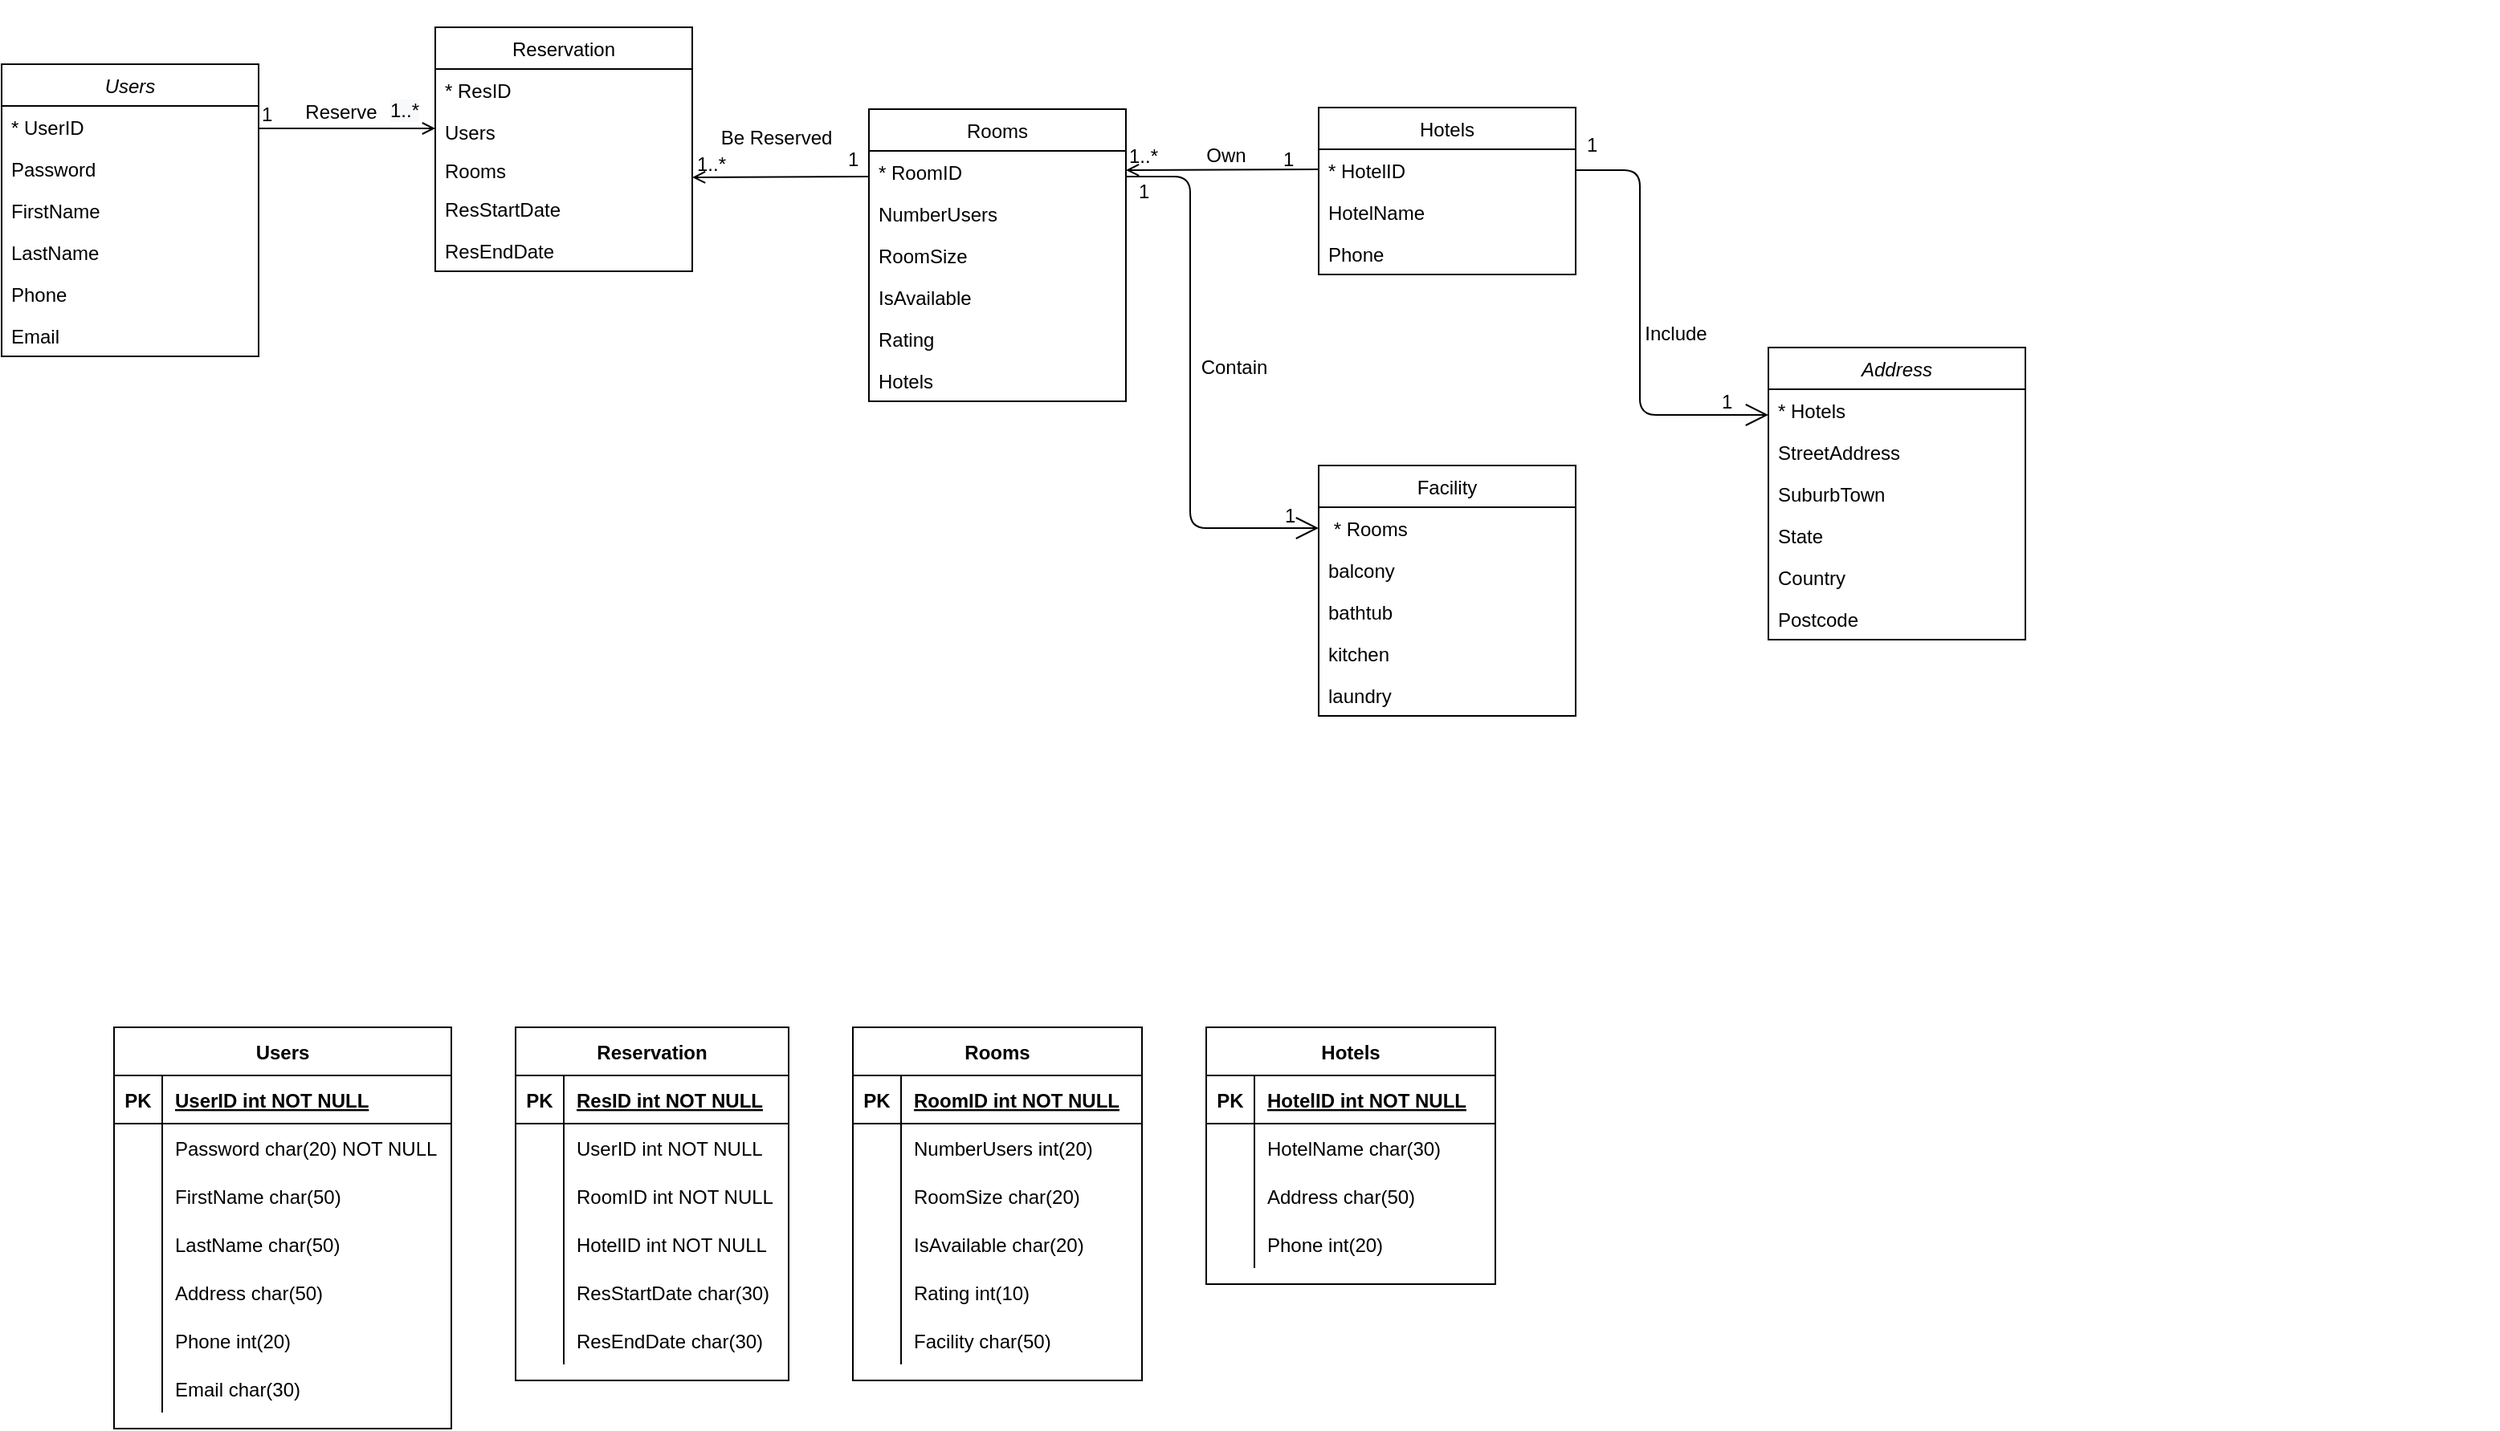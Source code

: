 <mxfile version="14.6.6" type="github"><diagram id="C5RBs43oDa-KdzZeNtuy" name="Page-1"><mxGraphModel dx="1242" dy="682" grid="1" gridSize="10" guides="1" tooltips="1" connect="1" arrows="1" fold="1" page="1" pageScale="1" pageWidth="827" pageHeight="1169" math="0" shadow="0"><root><mxCell id="WIyWlLk6GJQsqaUBKTNV-0"/><mxCell id="WIyWlLk6GJQsqaUBKTNV-1" parent="WIyWlLk6GJQsqaUBKTNV-0"/><mxCell id="zkfFHV4jXpPFQw0GAbJ--0" value="Users" style="swimlane;fontStyle=2;align=center;verticalAlign=top;childLayout=stackLayout;horizontal=1;startSize=26;horizontalStack=0;resizeParent=1;resizeLast=0;collapsible=1;marginBottom=0;rounded=0;shadow=0;strokeWidth=1;" parent="WIyWlLk6GJQsqaUBKTNV-1" vertex="1"><mxGeometry x="100" y="110" width="160" height="182" as="geometry"><mxRectangle x="230" y="140" width="160" height="26" as="alternateBounds"/></mxGeometry></mxCell><mxCell id="zkfFHV4jXpPFQw0GAbJ--1" value="* UserID" style="text;align=left;verticalAlign=top;spacingLeft=4;spacingRight=4;overflow=hidden;rotatable=0;points=[[0,0.5],[1,0.5]];portConstraint=eastwest;" parent="zkfFHV4jXpPFQw0GAbJ--0" vertex="1"><mxGeometry y="26" width="160" height="26" as="geometry"/></mxCell><mxCell id="JBIzJtHqkmHOPbMTB4zy-3" value="Password" style="text;align=left;verticalAlign=top;spacingLeft=4;spacingRight=4;overflow=hidden;rotatable=0;points=[[0,0.5],[1,0.5]];portConstraint=eastwest;rounded=0;shadow=0;html=0;" parent="zkfFHV4jXpPFQw0GAbJ--0" vertex="1"><mxGeometry y="52" width="160" height="26" as="geometry"/></mxCell><mxCell id="JBIzJtHqkmHOPbMTB4zy-0" value="FirstName" style="text;align=left;verticalAlign=top;spacingLeft=4;spacingRight=4;overflow=hidden;rotatable=0;points=[[0,0.5],[1,0.5]];portConstraint=eastwest;rounded=0;shadow=0;html=0;" parent="zkfFHV4jXpPFQw0GAbJ--0" vertex="1"><mxGeometry y="78" width="160" height="26" as="geometry"/></mxCell><mxCell id="JBIzJtHqkmHOPbMTB4zy-1" value="LastName" style="text;align=left;verticalAlign=top;spacingLeft=4;spacingRight=4;overflow=hidden;rotatable=0;points=[[0,0.5],[1,0.5]];portConstraint=eastwest;rounded=0;shadow=0;html=0;" parent="zkfFHV4jXpPFQw0GAbJ--0" vertex="1"><mxGeometry y="104" width="160" height="26" as="geometry"/></mxCell><mxCell id="7ll0qIc1e07MQMsC1kQw-104" value="" style="resizable=0;align=left;verticalAlign=bottom;labelBackgroundColor=none;fontSize=12;" parent="zkfFHV4jXpPFQw0GAbJ--0" connectable="0" vertex="1"><mxGeometry y="130" width="160" as="geometry"><mxPoint x="-557" y="-108" as="offset"/></mxGeometry></mxCell><mxCell id="zkfFHV4jXpPFQw0GAbJ--2" value="Phone" style="text;align=left;verticalAlign=top;spacingLeft=4;spacingRight=4;overflow=hidden;rotatable=0;points=[[0,0.5],[1,0.5]];portConstraint=eastwest;rounded=0;shadow=0;html=0;" parent="zkfFHV4jXpPFQw0GAbJ--0" vertex="1"><mxGeometry y="130" width="160" height="26" as="geometry"/></mxCell><mxCell id="zkfFHV4jXpPFQw0GAbJ--3" value="Email" style="text;align=left;verticalAlign=top;spacingLeft=4;spacingRight=4;overflow=hidden;rotatable=0;points=[[0,0.5],[1,0.5]];portConstraint=eastwest;rounded=0;shadow=0;html=0;" parent="zkfFHV4jXpPFQw0GAbJ--0" vertex="1"><mxGeometry y="156" width="160" height="26" as="geometry"/></mxCell><mxCell id="zkfFHV4jXpPFQw0GAbJ--17" value="Rooms" style="swimlane;fontStyle=0;align=center;verticalAlign=top;childLayout=stackLayout;horizontal=1;startSize=26;horizontalStack=0;resizeParent=1;resizeLast=0;collapsible=1;marginBottom=0;rounded=0;shadow=0;strokeWidth=1;" parent="WIyWlLk6GJQsqaUBKTNV-1" vertex="1"><mxGeometry x="640" y="138" width="160" height="182" as="geometry"><mxRectangle x="550" y="140" width="160" height="26" as="alternateBounds"/></mxGeometry></mxCell><mxCell id="zkfFHV4jXpPFQw0GAbJ--18" value="* RoomID" style="text;align=left;verticalAlign=top;spacingLeft=4;spacingRight=4;overflow=hidden;rotatable=0;points=[[0,0.5],[1,0.5]];portConstraint=eastwest;" parent="zkfFHV4jXpPFQw0GAbJ--17" vertex="1"><mxGeometry y="26" width="160" height="26" as="geometry"/></mxCell><mxCell id="zkfFHV4jXpPFQw0GAbJ--19" value="NumberUsers" style="text;align=left;verticalAlign=top;spacingLeft=4;spacingRight=4;overflow=hidden;rotatable=0;points=[[0,0.5],[1,0.5]];portConstraint=eastwest;rounded=0;shadow=0;html=0;" parent="zkfFHV4jXpPFQw0GAbJ--17" vertex="1"><mxGeometry y="52" width="160" height="26" as="geometry"/></mxCell><mxCell id="zkfFHV4jXpPFQw0GAbJ--20" value="RoomSize" style="text;align=left;verticalAlign=top;spacingLeft=4;spacingRight=4;overflow=hidden;rotatable=0;points=[[0,0.5],[1,0.5]];portConstraint=eastwest;rounded=0;shadow=0;html=0;" parent="zkfFHV4jXpPFQw0GAbJ--17" vertex="1"><mxGeometry y="78" width="160" height="26" as="geometry"/></mxCell><mxCell id="zkfFHV4jXpPFQw0GAbJ--22" value="IsAvailable" style="text;align=left;verticalAlign=top;spacingLeft=4;spacingRight=4;overflow=hidden;rotatable=0;points=[[0,0.5],[1,0.5]];portConstraint=eastwest;rounded=0;shadow=0;html=0;" parent="zkfFHV4jXpPFQw0GAbJ--17" vertex="1"><mxGeometry y="104" width="160" height="26" as="geometry"/></mxCell><mxCell id="JBIzJtHqkmHOPbMTB4zy-9" value="Rating" style="text;align=left;verticalAlign=top;spacingLeft=4;spacingRight=4;overflow=hidden;rotatable=0;points=[[0,0.5],[1,0.5]];portConstraint=eastwest;rounded=0;shadow=0;html=0;" parent="zkfFHV4jXpPFQw0GAbJ--17" vertex="1"><mxGeometry y="130" width="160" height="26" as="geometry"/></mxCell><mxCell id="7ll0qIc1e07MQMsC1kQw-136" value="Hotels" style="text;align=left;verticalAlign=top;spacingLeft=4;spacingRight=4;overflow=hidden;rotatable=0;points=[[0,0.5],[1,0.5]];portConstraint=eastwest;" parent="zkfFHV4jXpPFQw0GAbJ--17" vertex="1"><mxGeometry y="156" width="160" height="26" as="geometry"/></mxCell><mxCell id="JBIzJtHqkmHOPbMTB4zy-10" value="Hotels" style="swimlane;fontStyle=0;align=center;verticalAlign=top;childLayout=stackLayout;horizontal=1;startSize=26;horizontalStack=0;resizeParent=1;resizeLast=0;collapsible=1;marginBottom=0;rounded=0;shadow=0;strokeWidth=1;" parent="WIyWlLk6GJQsqaUBKTNV-1" vertex="1"><mxGeometry x="920" y="137" width="160" height="104" as="geometry"><mxRectangle x="550" y="140" width="160" height="26" as="alternateBounds"/></mxGeometry></mxCell><mxCell id="JBIzJtHqkmHOPbMTB4zy-11" value="* HotelID" style="text;align=left;verticalAlign=top;spacingLeft=4;spacingRight=4;overflow=hidden;rotatable=0;points=[[0,0.5],[1,0.5]];portConstraint=eastwest;" parent="JBIzJtHqkmHOPbMTB4zy-10" vertex="1"><mxGeometry y="26" width="160" height="26" as="geometry"/></mxCell><mxCell id="JBIzJtHqkmHOPbMTB4zy-12" value="HotelName" style="text;align=left;verticalAlign=top;spacingLeft=4;spacingRight=4;overflow=hidden;rotatable=0;points=[[0,0.5],[1,0.5]];portConstraint=eastwest;rounded=0;shadow=0;html=0;" parent="JBIzJtHqkmHOPbMTB4zy-10" vertex="1"><mxGeometry y="52" width="160" height="26" as="geometry"/></mxCell><mxCell id="JBIzJtHqkmHOPbMTB4zy-14" value="Phone" style="text;align=left;verticalAlign=top;spacingLeft=4;spacingRight=4;overflow=hidden;rotatable=0;points=[[0,0.5],[1,0.5]];portConstraint=eastwest;rounded=0;shadow=0;html=0;" parent="JBIzJtHqkmHOPbMTB4zy-10" vertex="1"><mxGeometry y="78" width="160" height="26" as="geometry"/></mxCell><mxCell id="JBIzJtHqkmHOPbMTB4zy-17" value="" style="endArrow=open;shadow=0;strokeWidth=1;rounded=0;endFill=1;edgeStyle=elbowEdgeStyle;elbow=vertical;" parent="WIyWlLk6GJQsqaUBKTNV-1" edge="1"><mxGeometry x="0.5" y="41" relative="1" as="geometry"><mxPoint x="920" y="175.5" as="sourcePoint"/><mxPoint x="800" y="176.5" as="targetPoint"/><mxPoint x="-40" y="32" as="offset"/></mxGeometry></mxCell><mxCell id="JBIzJtHqkmHOPbMTB4zy-20" value="1..*" style="resizable=0;align=left;verticalAlign=bottom;labelBackgroundColor=none;fontSize=12;" parent="WIyWlLk6GJQsqaUBKTNV-1" connectable="0" vertex="1"><mxGeometry x="800" y="176" as="geometry"/></mxCell><mxCell id="JBIzJtHqkmHOPbMTB4zy-21" value="1" style="resizable=0;align=left;verticalAlign=bottom;labelBackgroundColor=none;fontSize=12;" parent="WIyWlLk6GJQsqaUBKTNV-1" connectable="0" vertex="1"><mxGeometry x="900" y="200" as="geometry"><mxPoint x="-4" y="-22" as="offset"/></mxGeometry></mxCell><mxCell id="JBIzJtHqkmHOPbMTB4zy-22" value="Own" style="text;html=1;resizable=0;points=[];;align=center;verticalAlign=middle;labelBackgroundColor=none;rounded=0;shadow=0;strokeWidth=1;fontSize=12;" parent="WIyWlLk6GJQsqaUBKTNV-1" vertex="1" connectable="0"><mxGeometry x="850" y="170" as="geometry"><mxPoint x="12" y="-3" as="offset"/></mxGeometry></mxCell><mxCell id="JBIzJtHqkmHOPbMTB4zy-23" value="Reservation" style="swimlane;fontStyle=0;align=center;verticalAlign=top;childLayout=stackLayout;horizontal=1;startSize=26;horizontalStack=0;resizeParent=1;resizeLast=0;collapsible=1;marginBottom=0;rounded=0;shadow=0;strokeWidth=1;" parent="WIyWlLk6GJQsqaUBKTNV-1" vertex="1"><mxGeometry x="370" y="87" width="160" height="152" as="geometry"><mxRectangle x="550" y="140" width="160" height="26" as="alternateBounds"/></mxGeometry></mxCell><mxCell id="JBIzJtHqkmHOPbMTB4zy-24" value="* ResID" style="text;align=left;verticalAlign=top;spacingLeft=4;spacingRight=4;overflow=hidden;rotatable=0;points=[[0,0.5],[1,0.5]];portConstraint=eastwest;" parent="JBIzJtHqkmHOPbMTB4zy-23" vertex="1"><mxGeometry y="26" width="160" height="26" as="geometry"/></mxCell><mxCell id="JBIzJtHqkmHOPbMTB4zy-26" value="Users" style="text;align=left;verticalAlign=top;spacingLeft=4;spacingRight=4;overflow=hidden;rotatable=0;points=[[0,0.5],[1,0.5]];portConstraint=eastwest;rounded=0;shadow=0;html=0;" parent="JBIzJtHqkmHOPbMTB4zy-23" vertex="1"><mxGeometry y="52" width="160" height="24" as="geometry"/></mxCell><mxCell id="JBIzJtHqkmHOPbMTB4zy-38" value="Rooms" style="text;align=left;verticalAlign=top;spacingLeft=4;spacingRight=4;overflow=hidden;rotatable=0;points=[[0,0.5],[1,0.5]];portConstraint=eastwest;rounded=0;shadow=0;html=0;" parent="JBIzJtHqkmHOPbMTB4zy-23" vertex="1"><mxGeometry y="76" width="160" height="24" as="geometry"/></mxCell><mxCell id="JBIzJtHqkmHOPbMTB4zy-27" value="ResStartDate" style="text;align=left;verticalAlign=top;spacingLeft=4;spacingRight=4;overflow=hidden;rotatable=0;points=[[0,0.5],[1,0.5]];portConstraint=eastwest;rounded=0;shadow=0;html=0;" parent="JBIzJtHqkmHOPbMTB4zy-23" vertex="1"><mxGeometry y="100" width="160" height="26" as="geometry"/></mxCell><mxCell id="JBIzJtHqkmHOPbMTB4zy-28" value="ResEndDate" style="text;align=left;verticalAlign=top;spacingLeft=4;spacingRight=4;overflow=hidden;rotatable=0;points=[[0,0.5],[1,0.5]];portConstraint=eastwest;rounded=0;shadow=0;html=0;" parent="JBIzJtHqkmHOPbMTB4zy-23" vertex="1"><mxGeometry y="126" width="160" height="26" as="geometry"/></mxCell><mxCell id="JBIzJtHqkmHOPbMTB4zy-29" value="" style="endArrow=open;shadow=0;strokeWidth=1;rounded=0;endFill=1;edgeStyle=elbowEdgeStyle;elbow=vertical;exitX=1;exitY=0.5;exitDx=0;exitDy=0;" parent="WIyWlLk6GJQsqaUBKTNV-1" source="JBIzJtHqkmHOPbMTB4zy-1" edge="1"><mxGeometry x="0.5" y="41" relative="1" as="geometry"><mxPoint x="400" y="161.059" as="sourcePoint"/><mxPoint x="370" y="150" as="targetPoint"/><mxPoint x="-40" y="32" as="offset"/><Array as="points"><mxPoint x="320" y="150"/><mxPoint x="320" y="160"/><mxPoint x="280" y="200"/></Array></mxGeometry></mxCell><mxCell id="JBIzJtHqkmHOPbMTB4zy-30" value="1" style="resizable=0;align=left;verticalAlign=bottom;labelBackgroundColor=none;fontSize=12;" parent="JBIzJtHqkmHOPbMTB4zy-29" connectable="0" vertex="1"><mxGeometry x="-1" relative="1" as="geometry"><mxPoint y="-77" as="offset"/></mxGeometry></mxCell><mxCell id="JBIzJtHqkmHOPbMTB4zy-31" value="Reserve" style="text;html=1;resizable=0;points=[];;align=center;verticalAlign=middle;labelBackgroundColor=none;rounded=0;shadow=0;strokeWidth=1;fontSize=12;" parent="JBIzJtHqkmHOPbMTB4zy-29" vertex="1" connectable="0"><mxGeometry x="0.5" y="49" relative="1" as="geometry"><mxPoint x="-13" y="39" as="offset"/></mxGeometry></mxCell><mxCell id="JBIzJtHqkmHOPbMTB4zy-34" value="" style="endArrow=open;shadow=0;strokeWidth=1;rounded=0;endFill=1;edgeStyle=elbowEdgeStyle;elbow=vertical;" parent="WIyWlLk6GJQsqaUBKTNV-1" edge="1"><mxGeometry x="0.5" y="41" relative="1" as="geometry"><mxPoint x="640" y="180" as="sourcePoint"/><mxPoint x="530" y="181" as="targetPoint"/><mxPoint x="-40" y="32" as="offset"/></mxGeometry></mxCell><mxCell id="JBIzJtHqkmHOPbMTB4zy-35" value="1" style="resizable=0;align=left;verticalAlign=bottom;labelBackgroundColor=none;fontSize=12;" parent="WIyWlLk6GJQsqaUBKTNV-1" connectable="0" vertex="1"><mxGeometry x="279.999" y="230.001" as="geometry"><mxPoint x="345" y="-52" as="offset"/></mxGeometry></mxCell><mxCell id="JBIzJtHqkmHOPbMTB4zy-37" value="1..*" style="resizable=0;align=left;verticalAlign=bottom;labelBackgroundColor=none;fontSize=12;" parent="WIyWlLk6GJQsqaUBKTNV-1" connectable="0" vertex="1"><mxGeometry x="540" y="310" width="160" as="geometry"><mxPoint x="-9" y="-129" as="offset"/></mxGeometry></mxCell><mxCell id="chgeKdV6xjUnpp4yry-1-0" value="Be Reserved" style="text;html=1;resizable=0;points=[];;align=center;verticalAlign=middle;labelBackgroundColor=none;rounded=0;shadow=0;strokeWidth=1;fontSize=12;" parent="WIyWlLk6GJQsqaUBKTNV-1" vertex="1" connectable="0"><mxGeometry x="600" y="70" as="geometry"><mxPoint x="-18" y="86" as="offset"/></mxGeometry></mxCell><mxCell id="7ll0qIc1e07MQMsC1kQw-1" value="Users" style="shape=table;startSize=30;container=1;collapsible=1;childLayout=tableLayout;fixedRows=1;rowLines=0;fontStyle=1;align=center;resizeLast=1;" parent="WIyWlLk6GJQsqaUBKTNV-1" vertex="1"><mxGeometry x="170" y="710" width="210" height="250" as="geometry"/></mxCell><mxCell id="7ll0qIc1e07MQMsC1kQw-2" value="" style="shape=partialRectangle;collapsible=0;dropTarget=0;pointerEvents=0;fillColor=none;points=[[0,0.5],[1,0.5]];portConstraint=eastwest;top=0;left=0;right=0;bottom=1;" parent="7ll0qIc1e07MQMsC1kQw-1" vertex="1"><mxGeometry y="30" width="210" height="30" as="geometry"/></mxCell><mxCell id="7ll0qIc1e07MQMsC1kQw-3" value="PK" style="shape=partialRectangle;overflow=hidden;connectable=0;fillColor=none;top=0;left=0;bottom=0;right=0;fontStyle=1;" parent="7ll0qIc1e07MQMsC1kQw-2" vertex="1"><mxGeometry width="30" height="30" as="geometry"/></mxCell><mxCell id="7ll0qIc1e07MQMsC1kQw-4" value="UserID int NOT NULL " style="shape=partialRectangle;overflow=hidden;connectable=0;fillColor=none;top=0;left=0;bottom=0;right=0;align=left;spacingLeft=6;fontStyle=5;" parent="7ll0qIc1e07MQMsC1kQw-2" vertex="1"><mxGeometry x="30" width="180" height="30" as="geometry"/></mxCell><mxCell id="7ll0qIc1e07MQMsC1kQw-5" value="" style="shape=partialRectangle;collapsible=0;dropTarget=0;pointerEvents=0;fillColor=none;points=[[0,0.5],[1,0.5]];portConstraint=eastwest;top=0;left=0;right=0;bottom=0;" parent="7ll0qIc1e07MQMsC1kQw-1" vertex="1"><mxGeometry y="60" width="210" height="30" as="geometry"/></mxCell><mxCell id="7ll0qIc1e07MQMsC1kQw-6" value="" style="shape=partialRectangle;overflow=hidden;connectable=0;fillColor=none;top=0;left=0;bottom=0;right=0;" parent="7ll0qIc1e07MQMsC1kQw-5" vertex="1"><mxGeometry width="30" height="30" as="geometry"/></mxCell><mxCell id="7ll0qIc1e07MQMsC1kQw-7" value="Password char(20) NOT NULL" style="shape=partialRectangle;overflow=hidden;connectable=0;fillColor=none;top=0;left=0;bottom=0;right=0;align=left;spacingLeft=6;" parent="7ll0qIc1e07MQMsC1kQw-5" vertex="1"><mxGeometry x="30" width="180" height="30" as="geometry"/></mxCell><mxCell id="7ll0qIc1e07MQMsC1kQw-8" value="" style="shape=partialRectangle;collapsible=0;dropTarget=0;pointerEvents=0;fillColor=none;points=[[0,0.5],[1,0.5]];portConstraint=eastwest;top=0;left=0;right=0;bottom=0;" parent="7ll0qIc1e07MQMsC1kQw-1" vertex="1"><mxGeometry y="90" width="210" height="30" as="geometry"/></mxCell><mxCell id="7ll0qIc1e07MQMsC1kQw-9" value="" style="shape=partialRectangle;overflow=hidden;connectable=0;fillColor=none;top=0;left=0;bottom=0;right=0;" parent="7ll0qIc1e07MQMsC1kQw-8" vertex="1"><mxGeometry width="30" height="30" as="geometry"/></mxCell><mxCell id="7ll0qIc1e07MQMsC1kQw-10" value="FirstName char(50)" style="shape=partialRectangle;overflow=hidden;connectable=0;fillColor=none;top=0;left=0;bottom=0;right=0;align=left;spacingLeft=6;" parent="7ll0qIc1e07MQMsC1kQw-8" vertex="1"><mxGeometry x="30" width="180" height="30" as="geometry"/></mxCell><mxCell id="7ll0qIc1e07MQMsC1kQw-11" value="" style="shape=partialRectangle;collapsible=0;dropTarget=0;pointerEvents=0;fillColor=none;points=[[0,0.5],[1,0.5]];portConstraint=eastwest;top=0;left=0;right=0;bottom=0;" parent="7ll0qIc1e07MQMsC1kQw-1" vertex="1"><mxGeometry y="120" width="210" height="30" as="geometry"/></mxCell><mxCell id="7ll0qIc1e07MQMsC1kQw-12" value="" style="shape=partialRectangle;overflow=hidden;connectable=0;fillColor=none;top=0;left=0;bottom=0;right=0;" parent="7ll0qIc1e07MQMsC1kQw-11" vertex="1"><mxGeometry width="30" height="30" as="geometry"/></mxCell><mxCell id="7ll0qIc1e07MQMsC1kQw-13" value="LastName char(50)" style="shape=partialRectangle;overflow=hidden;connectable=0;fillColor=none;top=0;left=0;bottom=0;right=0;align=left;spacingLeft=6;" parent="7ll0qIc1e07MQMsC1kQw-11" vertex="1"><mxGeometry x="30" width="180" height="30" as="geometry"/></mxCell><mxCell id="7ll0qIc1e07MQMsC1kQw-14" value="" style="shape=partialRectangle;collapsible=0;dropTarget=0;pointerEvents=0;fillColor=none;points=[[0,0.5],[1,0.5]];portConstraint=eastwest;top=0;left=0;right=0;bottom=0;" parent="7ll0qIc1e07MQMsC1kQw-1" vertex="1"><mxGeometry y="150" width="210" height="30" as="geometry"/></mxCell><mxCell id="7ll0qIc1e07MQMsC1kQw-15" value="" style="shape=partialRectangle;overflow=hidden;connectable=0;fillColor=none;top=0;left=0;bottom=0;right=0;" parent="7ll0qIc1e07MQMsC1kQw-14" vertex="1"><mxGeometry width="30" height="30" as="geometry"/></mxCell><mxCell id="7ll0qIc1e07MQMsC1kQw-16" value="Address char(50)" style="shape=partialRectangle;overflow=hidden;connectable=0;fillColor=none;top=0;left=0;bottom=0;right=0;align=left;spacingLeft=6;" parent="7ll0qIc1e07MQMsC1kQw-14" vertex="1"><mxGeometry x="30" width="180" height="30" as="geometry"/></mxCell><mxCell id="7ll0qIc1e07MQMsC1kQw-17" value="" style="shape=partialRectangle;collapsible=0;dropTarget=0;pointerEvents=0;fillColor=none;points=[[0,0.5],[1,0.5]];portConstraint=eastwest;top=0;left=0;right=0;bottom=0;" parent="7ll0qIc1e07MQMsC1kQw-1" vertex="1"><mxGeometry y="180" width="210" height="30" as="geometry"/></mxCell><mxCell id="7ll0qIc1e07MQMsC1kQw-18" value="" style="shape=partialRectangle;overflow=hidden;connectable=0;fillColor=none;top=0;left=0;bottom=0;right=0;" parent="7ll0qIc1e07MQMsC1kQw-17" vertex="1"><mxGeometry width="30" height="30" as="geometry"/></mxCell><mxCell id="7ll0qIc1e07MQMsC1kQw-19" value="Phone int(20)" style="shape=partialRectangle;overflow=hidden;connectable=0;fillColor=none;top=0;left=0;bottom=0;right=0;align=left;spacingLeft=6;" parent="7ll0qIc1e07MQMsC1kQw-17" vertex="1"><mxGeometry x="30" width="180" height="30" as="geometry"/></mxCell><mxCell id="7ll0qIc1e07MQMsC1kQw-20" value="" style="shape=partialRectangle;collapsible=0;dropTarget=0;pointerEvents=0;fillColor=none;points=[[0,0.5],[1,0.5]];portConstraint=eastwest;top=0;left=0;right=0;bottom=0;" parent="7ll0qIc1e07MQMsC1kQw-1" vertex="1"><mxGeometry y="210" width="210" height="30" as="geometry"/></mxCell><mxCell id="7ll0qIc1e07MQMsC1kQw-21" value="" style="shape=partialRectangle;overflow=hidden;connectable=0;fillColor=none;top=0;left=0;bottom=0;right=0;" parent="7ll0qIc1e07MQMsC1kQw-20" vertex="1"><mxGeometry width="30" height="30" as="geometry"/></mxCell><mxCell id="7ll0qIc1e07MQMsC1kQw-22" value="Email char(30)" style="shape=partialRectangle;overflow=hidden;connectable=0;fillColor=none;top=0;left=0;bottom=0;right=0;align=left;spacingLeft=6;" parent="7ll0qIc1e07MQMsC1kQw-20" vertex="1"><mxGeometry x="30" width="180" height="30" as="geometry"/></mxCell><mxCell id="7ll0qIc1e07MQMsC1kQw-23" value="Reservation" style="shape=table;startSize=30;container=1;collapsible=1;childLayout=tableLayout;fixedRows=1;rowLines=0;fontStyle=1;align=center;resizeLast=1;" parent="WIyWlLk6GJQsqaUBKTNV-1" vertex="1"><mxGeometry x="420" y="710" width="170" height="220" as="geometry"/></mxCell><mxCell id="7ll0qIc1e07MQMsC1kQw-24" value="" style="shape=partialRectangle;collapsible=0;dropTarget=0;pointerEvents=0;fillColor=none;points=[[0,0.5],[1,0.5]];portConstraint=eastwest;top=0;left=0;right=0;bottom=1;" parent="7ll0qIc1e07MQMsC1kQw-23" vertex="1"><mxGeometry y="30" width="170" height="30" as="geometry"/></mxCell><mxCell id="7ll0qIc1e07MQMsC1kQw-25" value="PK" style="shape=partialRectangle;overflow=hidden;connectable=0;fillColor=none;top=0;left=0;bottom=0;right=0;fontStyle=1;" parent="7ll0qIc1e07MQMsC1kQw-24" vertex="1"><mxGeometry width="30" height="30" as="geometry"/></mxCell><mxCell id="7ll0qIc1e07MQMsC1kQw-26" value="ResID int NOT NULL " style="shape=partialRectangle;overflow=hidden;connectable=0;fillColor=none;top=0;left=0;bottom=0;right=0;align=left;spacingLeft=6;fontStyle=5;" parent="7ll0qIc1e07MQMsC1kQw-24" vertex="1"><mxGeometry x="30" width="140" height="30" as="geometry"/></mxCell><mxCell id="7ll0qIc1e07MQMsC1kQw-27" value="" style="shape=partialRectangle;collapsible=0;dropTarget=0;pointerEvents=0;fillColor=none;points=[[0,0.5],[1,0.5]];portConstraint=eastwest;top=0;left=0;right=0;bottom=0;" parent="7ll0qIc1e07MQMsC1kQw-23" vertex="1"><mxGeometry y="60" width="170" height="30" as="geometry"/></mxCell><mxCell id="7ll0qIc1e07MQMsC1kQw-28" value="" style="shape=partialRectangle;overflow=hidden;connectable=0;fillColor=none;top=0;left=0;bottom=0;right=0;" parent="7ll0qIc1e07MQMsC1kQw-27" vertex="1"><mxGeometry width="30" height="30" as="geometry"/></mxCell><mxCell id="7ll0qIc1e07MQMsC1kQw-29" value="UserID int NOT NULL" style="shape=partialRectangle;overflow=hidden;connectable=0;fillColor=none;top=0;left=0;bottom=0;right=0;align=left;spacingLeft=6;" parent="7ll0qIc1e07MQMsC1kQw-27" vertex="1"><mxGeometry x="30" width="140" height="30" as="geometry"/></mxCell><mxCell id="7ll0qIc1e07MQMsC1kQw-30" value="" style="shape=partialRectangle;collapsible=0;dropTarget=0;pointerEvents=0;fillColor=none;points=[[0,0.5],[1,0.5]];portConstraint=eastwest;top=0;left=0;right=0;bottom=0;" parent="7ll0qIc1e07MQMsC1kQw-23" vertex="1"><mxGeometry y="90" width="170" height="30" as="geometry"/></mxCell><mxCell id="7ll0qIc1e07MQMsC1kQw-31" value="" style="shape=partialRectangle;overflow=hidden;connectable=0;fillColor=none;top=0;left=0;bottom=0;right=0;" parent="7ll0qIc1e07MQMsC1kQw-30" vertex="1"><mxGeometry width="30" height="30" as="geometry"/></mxCell><mxCell id="7ll0qIc1e07MQMsC1kQw-32" value="RoomID int NOT NULL" style="shape=partialRectangle;overflow=hidden;connectable=0;fillColor=none;top=0;left=0;bottom=0;right=0;align=left;spacingLeft=6;" parent="7ll0qIc1e07MQMsC1kQw-30" vertex="1"><mxGeometry x="30" width="140" height="30" as="geometry"/></mxCell><mxCell id="7ll0qIc1e07MQMsC1kQw-33" value="" style="shape=partialRectangle;collapsible=0;dropTarget=0;pointerEvents=0;fillColor=none;points=[[0,0.5],[1,0.5]];portConstraint=eastwest;top=0;left=0;right=0;bottom=0;" parent="7ll0qIc1e07MQMsC1kQw-23" vertex="1"><mxGeometry y="120" width="170" height="30" as="geometry"/></mxCell><mxCell id="7ll0qIc1e07MQMsC1kQw-34" value="" style="shape=partialRectangle;overflow=hidden;connectable=0;fillColor=none;top=0;left=0;bottom=0;right=0;" parent="7ll0qIc1e07MQMsC1kQw-33" vertex="1"><mxGeometry width="30" height="30" as="geometry"/></mxCell><mxCell id="7ll0qIc1e07MQMsC1kQw-35" value="HotelID int NOT NULL" style="shape=partialRectangle;overflow=hidden;connectable=0;fillColor=none;top=0;left=0;bottom=0;right=0;align=left;spacingLeft=6;" parent="7ll0qIc1e07MQMsC1kQw-33" vertex="1"><mxGeometry x="30" width="140" height="30" as="geometry"/></mxCell><mxCell id="7ll0qIc1e07MQMsC1kQw-36" value="" style="shape=partialRectangle;collapsible=0;dropTarget=0;pointerEvents=0;fillColor=none;points=[[0,0.5],[1,0.5]];portConstraint=eastwest;top=0;left=0;right=0;bottom=0;" parent="7ll0qIc1e07MQMsC1kQw-23" vertex="1"><mxGeometry y="150" width="170" height="30" as="geometry"/></mxCell><mxCell id="7ll0qIc1e07MQMsC1kQw-37" value="" style="shape=partialRectangle;overflow=hidden;connectable=0;fillColor=none;top=0;left=0;bottom=0;right=0;" parent="7ll0qIc1e07MQMsC1kQw-36" vertex="1"><mxGeometry width="30" height="30" as="geometry"/></mxCell><mxCell id="7ll0qIc1e07MQMsC1kQw-38" value="ResStartDate char(30)" style="shape=partialRectangle;overflow=hidden;connectable=0;fillColor=none;top=0;left=0;bottom=0;right=0;align=left;spacingLeft=6;" parent="7ll0qIc1e07MQMsC1kQw-36" vertex="1"><mxGeometry x="30" width="140" height="30" as="geometry"/></mxCell><mxCell id="7ll0qIc1e07MQMsC1kQw-39" value="" style="shape=partialRectangle;collapsible=0;dropTarget=0;pointerEvents=0;fillColor=none;points=[[0,0.5],[1,0.5]];portConstraint=eastwest;top=0;left=0;right=0;bottom=0;" parent="7ll0qIc1e07MQMsC1kQw-23" vertex="1"><mxGeometry y="180" width="170" height="30" as="geometry"/></mxCell><mxCell id="7ll0qIc1e07MQMsC1kQw-40" value="" style="shape=partialRectangle;overflow=hidden;connectable=0;fillColor=none;top=0;left=0;bottom=0;right=0;" parent="7ll0qIc1e07MQMsC1kQw-39" vertex="1"><mxGeometry width="30" height="30" as="geometry"/></mxCell><mxCell id="7ll0qIc1e07MQMsC1kQw-41" value="ResEndDate char(30)" style="shape=partialRectangle;overflow=hidden;connectable=0;fillColor=none;top=0;left=0;bottom=0;right=0;align=left;spacingLeft=6;" parent="7ll0qIc1e07MQMsC1kQw-39" vertex="1"><mxGeometry x="30" width="140" height="30" as="geometry"/></mxCell><mxCell id="7ll0qIc1e07MQMsC1kQw-42" value="Rooms" style="shape=table;startSize=30;container=1;collapsible=1;childLayout=tableLayout;fixedRows=1;rowLines=0;fontStyle=1;align=center;resizeLast=1;" parent="WIyWlLk6GJQsqaUBKTNV-1" vertex="1"><mxGeometry x="630" y="710" width="180" height="220" as="geometry"/></mxCell><mxCell id="7ll0qIc1e07MQMsC1kQw-43" value="" style="shape=partialRectangle;collapsible=0;dropTarget=0;pointerEvents=0;fillColor=none;points=[[0,0.5],[1,0.5]];portConstraint=eastwest;top=0;left=0;right=0;bottom=1;" parent="7ll0qIc1e07MQMsC1kQw-42" vertex="1"><mxGeometry y="30" width="180" height="30" as="geometry"/></mxCell><mxCell id="7ll0qIc1e07MQMsC1kQw-44" value="PK" style="shape=partialRectangle;overflow=hidden;connectable=0;fillColor=none;top=0;left=0;bottom=0;right=0;fontStyle=1;" parent="7ll0qIc1e07MQMsC1kQw-43" vertex="1"><mxGeometry width="30" height="30" as="geometry"/></mxCell><mxCell id="7ll0qIc1e07MQMsC1kQw-45" value="RoomID int NOT NULL " style="shape=partialRectangle;overflow=hidden;connectable=0;fillColor=none;top=0;left=0;bottom=0;right=0;align=left;spacingLeft=6;fontStyle=5;" parent="7ll0qIc1e07MQMsC1kQw-43" vertex="1"><mxGeometry x="30" width="150" height="30" as="geometry"/></mxCell><mxCell id="7ll0qIc1e07MQMsC1kQw-46" value="" style="shape=partialRectangle;collapsible=0;dropTarget=0;pointerEvents=0;fillColor=none;points=[[0,0.5],[1,0.5]];portConstraint=eastwest;top=0;left=0;right=0;bottom=0;" parent="7ll0qIc1e07MQMsC1kQw-42" vertex="1"><mxGeometry y="60" width="180" height="30" as="geometry"/></mxCell><mxCell id="7ll0qIc1e07MQMsC1kQw-47" value="" style="shape=partialRectangle;overflow=hidden;connectable=0;fillColor=none;top=0;left=0;bottom=0;right=0;" parent="7ll0qIc1e07MQMsC1kQw-46" vertex="1"><mxGeometry width="30" height="30" as="geometry"/></mxCell><mxCell id="7ll0qIc1e07MQMsC1kQw-48" value="NumberUsers int(20)" style="shape=partialRectangle;overflow=hidden;connectable=0;fillColor=none;top=0;left=0;bottom=0;right=0;align=left;spacingLeft=6;" parent="7ll0qIc1e07MQMsC1kQw-46" vertex="1"><mxGeometry x="30" width="150" height="30" as="geometry"/></mxCell><mxCell id="7ll0qIc1e07MQMsC1kQw-49" value="" style="shape=partialRectangle;collapsible=0;dropTarget=0;pointerEvents=0;fillColor=none;points=[[0,0.5],[1,0.5]];portConstraint=eastwest;top=0;left=0;right=0;bottom=0;" parent="7ll0qIc1e07MQMsC1kQw-42" vertex="1"><mxGeometry y="90" width="180" height="30" as="geometry"/></mxCell><mxCell id="7ll0qIc1e07MQMsC1kQw-50" value="" style="shape=partialRectangle;overflow=hidden;connectable=0;fillColor=none;top=0;left=0;bottom=0;right=0;" parent="7ll0qIc1e07MQMsC1kQw-49" vertex="1"><mxGeometry width="30" height="30" as="geometry"/></mxCell><mxCell id="7ll0qIc1e07MQMsC1kQw-51" value="RoomSize char(20)" style="shape=partialRectangle;overflow=hidden;connectable=0;fillColor=none;top=0;left=0;bottom=0;right=0;align=left;spacingLeft=6;" parent="7ll0qIc1e07MQMsC1kQw-49" vertex="1"><mxGeometry x="30" width="150" height="30" as="geometry"/></mxCell><mxCell id="7ll0qIc1e07MQMsC1kQw-52" value="" style="shape=partialRectangle;collapsible=0;dropTarget=0;pointerEvents=0;fillColor=none;points=[[0,0.5],[1,0.5]];portConstraint=eastwest;top=0;left=0;right=0;bottom=0;" parent="7ll0qIc1e07MQMsC1kQw-42" vertex="1"><mxGeometry y="120" width="180" height="30" as="geometry"/></mxCell><mxCell id="7ll0qIc1e07MQMsC1kQw-53" value="" style="shape=partialRectangle;overflow=hidden;connectable=0;fillColor=none;top=0;left=0;bottom=0;right=0;" parent="7ll0qIc1e07MQMsC1kQw-52" vertex="1"><mxGeometry width="30" height="30" as="geometry"/></mxCell><mxCell id="7ll0qIc1e07MQMsC1kQw-54" value="IsAvailable char(20)" style="shape=partialRectangle;overflow=hidden;connectable=0;fillColor=none;top=0;left=0;bottom=0;right=0;align=left;spacingLeft=6;" parent="7ll0qIc1e07MQMsC1kQw-52" vertex="1"><mxGeometry x="30" width="150" height="30" as="geometry"/></mxCell><mxCell id="7ll0qIc1e07MQMsC1kQw-55" value="" style="shape=partialRectangle;collapsible=0;dropTarget=0;pointerEvents=0;fillColor=none;points=[[0,0.5],[1,0.5]];portConstraint=eastwest;top=0;left=0;right=0;bottom=0;" parent="7ll0qIc1e07MQMsC1kQw-42" vertex="1"><mxGeometry y="150" width="180" height="30" as="geometry"/></mxCell><mxCell id="7ll0qIc1e07MQMsC1kQw-56" value="" style="shape=partialRectangle;overflow=hidden;connectable=0;fillColor=none;top=0;left=0;bottom=0;right=0;" parent="7ll0qIc1e07MQMsC1kQw-55" vertex="1"><mxGeometry width="30" height="30" as="geometry"/></mxCell><mxCell id="7ll0qIc1e07MQMsC1kQw-57" value="Rating int(10)" style="shape=partialRectangle;overflow=hidden;connectable=0;fillColor=none;top=0;left=0;bottom=0;right=0;align=left;spacingLeft=6;" parent="7ll0qIc1e07MQMsC1kQw-55" vertex="1"><mxGeometry x="30" width="150" height="30" as="geometry"/></mxCell><mxCell id="7ll0qIc1e07MQMsC1kQw-58" value="" style="shape=partialRectangle;collapsible=0;dropTarget=0;pointerEvents=0;fillColor=none;points=[[0,0.5],[1,0.5]];portConstraint=eastwest;top=0;left=0;right=0;bottom=0;" parent="7ll0qIc1e07MQMsC1kQw-42" vertex="1"><mxGeometry y="180" width="180" height="30" as="geometry"/></mxCell><mxCell id="7ll0qIc1e07MQMsC1kQw-59" value="" style="shape=partialRectangle;overflow=hidden;connectable=0;fillColor=none;top=0;left=0;bottom=0;right=0;" parent="7ll0qIc1e07MQMsC1kQw-58" vertex="1"><mxGeometry width="30" height="30" as="geometry"/></mxCell><mxCell id="7ll0qIc1e07MQMsC1kQw-60" value="Facility char(50)" style="shape=partialRectangle;overflow=hidden;connectable=0;fillColor=none;top=0;left=0;bottom=0;right=0;align=left;spacingLeft=6;" parent="7ll0qIc1e07MQMsC1kQw-58" vertex="1"><mxGeometry x="30" width="150" height="30" as="geometry"/></mxCell><mxCell id="7ll0qIc1e07MQMsC1kQw-61" value="Hotels" style="shape=table;startSize=30;container=1;collapsible=1;childLayout=tableLayout;fixedRows=1;rowLines=0;fontStyle=1;align=center;resizeLast=1;" parent="WIyWlLk6GJQsqaUBKTNV-1" vertex="1"><mxGeometry x="850" y="710" width="180" height="160" as="geometry"/></mxCell><mxCell id="7ll0qIc1e07MQMsC1kQw-62" value="" style="shape=partialRectangle;collapsible=0;dropTarget=0;pointerEvents=0;fillColor=none;points=[[0,0.5],[1,0.5]];portConstraint=eastwest;top=0;left=0;right=0;bottom=1;" parent="7ll0qIc1e07MQMsC1kQw-61" vertex="1"><mxGeometry y="30" width="180" height="30" as="geometry"/></mxCell><mxCell id="7ll0qIc1e07MQMsC1kQw-63" value="PK" style="shape=partialRectangle;overflow=hidden;connectable=0;fillColor=none;top=0;left=0;bottom=0;right=0;fontStyle=1;" parent="7ll0qIc1e07MQMsC1kQw-62" vertex="1"><mxGeometry width="30" height="30" as="geometry"/></mxCell><mxCell id="7ll0qIc1e07MQMsC1kQw-64" value="HotelID int NOT NULL " style="shape=partialRectangle;overflow=hidden;connectable=0;fillColor=none;top=0;left=0;bottom=0;right=0;align=left;spacingLeft=6;fontStyle=5;" parent="7ll0qIc1e07MQMsC1kQw-62" vertex="1"><mxGeometry x="30" width="150" height="30" as="geometry"/></mxCell><mxCell id="7ll0qIc1e07MQMsC1kQw-65" value="" style="shape=partialRectangle;collapsible=0;dropTarget=0;pointerEvents=0;fillColor=none;points=[[0,0.5],[1,0.5]];portConstraint=eastwest;top=0;left=0;right=0;bottom=0;" parent="7ll0qIc1e07MQMsC1kQw-61" vertex="1"><mxGeometry y="60" width="180" height="30" as="geometry"/></mxCell><mxCell id="7ll0qIc1e07MQMsC1kQw-66" value="" style="shape=partialRectangle;overflow=hidden;connectable=0;fillColor=none;top=0;left=0;bottom=0;right=0;" parent="7ll0qIc1e07MQMsC1kQw-65" vertex="1"><mxGeometry width="30" height="30" as="geometry"/></mxCell><mxCell id="7ll0qIc1e07MQMsC1kQw-67" value="HotelName char(30)" style="shape=partialRectangle;overflow=hidden;connectable=0;fillColor=none;top=0;left=0;bottom=0;right=0;align=left;spacingLeft=6;" parent="7ll0qIc1e07MQMsC1kQw-65" vertex="1"><mxGeometry x="30" width="150" height="30" as="geometry"/></mxCell><mxCell id="7ll0qIc1e07MQMsC1kQw-68" value="" style="shape=partialRectangle;collapsible=0;dropTarget=0;pointerEvents=0;fillColor=none;points=[[0,0.5],[1,0.5]];portConstraint=eastwest;top=0;left=0;right=0;bottom=0;" parent="7ll0qIc1e07MQMsC1kQw-61" vertex="1"><mxGeometry y="90" width="180" height="30" as="geometry"/></mxCell><mxCell id="7ll0qIc1e07MQMsC1kQw-69" value="" style="shape=partialRectangle;overflow=hidden;connectable=0;fillColor=none;top=0;left=0;bottom=0;right=0;" parent="7ll0qIc1e07MQMsC1kQw-68" vertex="1"><mxGeometry width="30" height="30" as="geometry"/></mxCell><mxCell id="7ll0qIc1e07MQMsC1kQw-70" value="Address char(50)" style="shape=partialRectangle;overflow=hidden;connectable=0;fillColor=none;top=0;left=0;bottom=0;right=0;align=left;spacingLeft=6;" parent="7ll0qIc1e07MQMsC1kQw-68" vertex="1"><mxGeometry x="30" width="150" height="30" as="geometry"/></mxCell><mxCell id="7ll0qIc1e07MQMsC1kQw-71" value="" style="shape=partialRectangle;collapsible=0;dropTarget=0;pointerEvents=0;fillColor=none;points=[[0,0.5],[1,0.5]];portConstraint=eastwest;top=0;left=0;right=0;bottom=0;" parent="7ll0qIc1e07MQMsC1kQw-61" vertex="1"><mxGeometry y="120" width="180" height="30" as="geometry"/></mxCell><mxCell id="7ll0qIc1e07MQMsC1kQw-72" value="" style="shape=partialRectangle;overflow=hidden;connectable=0;fillColor=none;top=0;left=0;bottom=0;right=0;" parent="7ll0qIc1e07MQMsC1kQw-71" vertex="1"><mxGeometry width="30" height="30" as="geometry"/></mxCell><mxCell id="7ll0qIc1e07MQMsC1kQw-73" value="Phone int(20)" style="shape=partialRectangle;overflow=hidden;connectable=0;fillColor=none;top=0;left=0;bottom=0;right=0;align=left;spacingLeft=6;" parent="7ll0qIc1e07MQMsC1kQw-71" vertex="1"><mxGeometry x="30" width="150" height="30" as="geometry"/></mxCell><mxCell id="7ll0qIc1e07MQMsC1kQw-81" value="Facility" style="swimlane;fontStyle=0;align=center;verticalAlign=top;childLayout=stackLayout;horizontal=1;startSize=26;horizontalStack=0;resizeParent=1;resizeLast=0;collapsible=1;marginBottom=0;rounded=0;shadow=0;strokeWidth=1;" parent="WIyWlLk6GJQsqaUBKTNV-1" vertex="1"><mxGeometry x="920" y="360" width="160" height="156" as="geometry"><mxRectangle x="550" y="140" width="160" height="26" as="alternateBounds"/></mxGeometry></mxCell><mxCell id="7ll0qIc1e07MQMsC1kQw-82" value=" * Rooms" style="text;align=left;verticalAlign=top;spacingLeft=4;spacingRight=4;overflow=hidden;rotatable=0;points=[[0,0.5],[1,0.5]];portConstraint=eastwest;" parent="7ll0qIc1e07MQMsC1kQw-81" vertex="1"><mxGeometry y="26" width="160" height="26" as="geometry"/></mxCell><mxCell id="7ll0qIc1e07MQMsC1kQw-83" value="balcony" style="text;align=left;verticalAlign=top;spacingLeft=4;spacingRight=4;overflow=hidden;rotatable=0;points=[[0,0.5],[1,0.5]];portConstraint=eastwest;rounded=0;shadow=0;html=0;" parent="7ll0qIc1e07MQMsC1kQw-81" vertex="1"><mxGeometry y="52" width="160" height="26" as="geometry"/></mxCell><mxCell id="7ll0qIc1e07MQMsC1kQw-85" value="bathtub" style="text;align=left;verticalAlign=top;spacingLeft=4;spacingRight=4;overflow=hidden;rotatable=0;points=[[0,0.5],[1,0.5]];portConstraint=eastwest;rounded=0;shadow=0;html=0;" parent="7ll0qIc1e07MQMsC1kQw-81" vertex="1"><mxGeometry y="78" width="160" height="26" as="geometry"/></mxCell><mxCell id="7ll0qIc1e07MQMsC1kQw-86" value="kitchen" style="text;align=left;verticalAlign=top;spacingLeft=4;spacingRight=4;overflow=hidden;rotatable=0;points=[[0,0.5],[1,0.5]];portConstraint=eastwest;rounded=0;shadow=0;html=0;" parent="7ll0qIc1e07MQMsC1kQw-81" vertex="1"><mxGeometry y="104" width="160" height="26" as="geometry"/></mxCell><mxCell id="7ll0qIc1e07MQMsC1kQw-94" value="laundry" style="text;align=left;verticalAlign=top;spacingLeft=4;spacingRight=4;overflow=hidden;rotatable=0;points=[[0,0.5],[1,0.5]];portConstraint=eastwest;rounded=0;shadow=0;html=0;" parent="7ll0qIc1e07MQMsC1kQw-81" vertex="1"><mxGeometry y="130" width="160" height="26" as="geometry"/></mxCell><mxCell id="7ll0qIc1e07MQMsC1kQw-90" value="" style="endArrow=open;endFill=1;endSize=12;html=1;entryX=0;entryY=0.5;entryDx=0;entryDy=0;" parent="WIyWlLk6GJQsqaUBKTNV-1" target="7ll0qIc1e07MQMsC1kQw-82" edge="1"><mxGeometry width="160" relative="1" as="geometry"><mxPoint x="800" y="180" as="sourcePoint"/><mxPoint x="890" y="450" as="targetPoint"/><Array as="points"><mxPoint x="840" y="180"/><mxPoint x="840" y="307"/><mxPoint x="840" y="399"/></Array></mxGeometry></mxCell><mxCell id="7ll0qIc1e07MQMsC1kQw-91" value="Contain" style="text;html=1;resizable=0;points=[];;align=center;verticalAlign=middle;labelBackgroundColor=none;rounded=0;shadow=0;strokeWidth=1;fontSize=12;" parent="WIyWlLk6GJQsqaUBKTNV-1" vertex="1" connectable="0"><mxGeometry x="870" y="140" as="geometry"><mxPoint x="-3" y="159" as="offset"/></mxGeometry></mxCell><mxCell id="7ll0qIc1e07MQMsC1kQw-92" value="1" style="resizable=0;align=left;verticalAlign=bottom;labelBackgroundColor=none;fontSize=12;" parent="WIyWlLk6GJQsqaUBKTNV-1" connectable="0" vertex="1"><mxGeometry x="810" y="220" as="geometry"><mxPoint x="-4" y="-22" as="offset"/></mxGeometry></mxCell><mxCell id="7ll0qIc1e07MQMsC1kQw-93" value="1" style="resizable=0;align=left;verticalAlign=bottom;labelBackgroundColor=none;fontSize=12;" parent="WIyWlLk6GJQsqaUBKTNV-1" connectable="0" vertex="1"><mxGeometry x="920" y="220" as="geometry"><mxPoint x="-23" y="180" as="offset"/></mxGeometry></mxCell><mxCell id="7ll0qIc1e07MQMsC1kQw-119" value="Address" style="swimlane;fontStyle=2;align=center;verticalAlign=top;childLayout=stackLayout;horizontal=1;startSize=26;horizontalStack=0;resizeParent=1;resizeLast=0;collapsible=1;marginBottom=0;rounded=0;shadow=0;strokeWidth=1;" parent="WIyWlLk6GJQsqaUBKTNV-1" vertex="1"><mxGeometry x="1200" y="286.5" width="160" height="182" as="geometry"><mxRectangle x="230" y="140" width="160" height="26" as="alternateBounds"/></mxGeometry></mxCell><mxCell id="7ll0qIc1e07MQMsC1kQw-120" value="* Hotels" style="text;align=left;verticalAlign=top;spacingLeft=4;spacingRight=4;overflow=hidden;rotatable=0;points=[[0,0.5],[1,0.5]];portConstraint=eastwest;" parent="7ll0qIc1e07MQMsC1kQw-119" vertex="1"><mxGeometry y="26" width="160" height="26" as="geometry"/></mxCell><mxCell id="7ll0qIc1e07MQMsC1kQw-121" value="StreetAddress" style="text;align=left;verticalAlign=top;spacingLeft=4;spacingRight=4;overflow=hidden;rotatable=0;points=[[0,0.5],[1,0.5]];portConstraint=eastwest;rounded=0;shadow=0;html=0;" parent="7ll0qIc1e07MQMsC1kQw-119" vertex="1"><mxGeometry y="52" width="160" height="26" as="geometry"/></mxCell><mxCell id="7ll0qIc1e07MQMsC1kQw-122" value="SuburbTown" style="text;align=left;verticalAlign=top;spacingLeft=4;spacingRight=4;overflow=hidden;rotatable=0;points=[[0,0.5],[1,0.5]];portConstraint=eastwest;rounded=0;shadow=0;html=0;" parent="7ll0qIc1e07MQMsC1kQw-119" vertex="1"><mxGeometry y="78" width="160" height="26" as="geometry"/></mxCell><mxCell id="7ll0qIc1e07MQMsC1kQw-123" value="State" style="text;align=left;verticalAlign=top;spacingLeft=4;spacingRight=4;overflow=hidden;rotatable=0;points=[[0,0.5],[1,0.5]];portConstraint=eastwest;rounded=0;shadow=0;html=0;" parent="7ll0qIc1e07MQMsC1kQw-119" vertex="1"><mxGeometry y="104" width="160" height="26" as="geometry"/></mxCell><mxCell id="7ll0qIc1e07MQMsC1kQw-124" value="Country" style="text;align=left;verticalAlign=top;spacingLeft=4;spacingRight=4;overflow=hidden;rotatable=0;points=[[0,0.5],[1,0.5]];portConstraint=eastwest;rounded=0;shadow=0;html=0;" parent="7ll0qIc1e07MQMsC1kQw-119" vertex="1"><mxGeometry y="130" width="160" height="26" as="geometry"/></mxCell><mxCell id="7ll0qIc1e07MQMsC1kQw-125" value="Postcode" style="text;align=left;verticalAlign=top;spacingLeft=4;spacingRight=4;overflow=hidden;rotatable=0;points=[[0,0.5],[1,0.5]];portConstraint=eastwest;rounded=0;shadow=0;html=0;" parent="7ll0qIc1e07MQMsC1kQw-119" vertex="1"><mxGeometry y="156" width="160" height="26" as="geometry"/></mxCell><mxCell id="7ll0qIc1e07MQMsC1kQw-126" value="" style="endArrow=open;endFill=1;endSize=12;html=1;exitX=1;exitY=0.5;exitDx=0;exitDy=0;entryX=0;entryY=0.5;entryDx=0;entryDy=0;" parent="WIyWlLk6GJQsqaUBKTNV-1" source="JBIzJtHqkmHOPbMTB4zy-11" edge="1"><mxGeometry width="160" relative="1" as="geometry"><mxPoint x="1080" y="236.5" as="sourcePoint"/><mxPoint x="1200" y="328.5" as="targetPoint"/><Array as="points"><mxPoint x="1120" y="176"/><mxPoint x="1120" y="328.5"/></Array></mxGeometry></mxCell><mxCell id="7ll0qIc1e07MQMsC1kQw-127" value="Include" style="text;html=1;resizable=0;points=[];;align=center;verticalAlign=middle;labelBackgroundColor=none;rounded=0;shadow=0;strokeWidth=1;fontSize=12;" parent="WIyWlLk6GJQsqaUBKTNV-1" vertex="1" connectable="0"><mxGeometry x="1160" y="191.5" as="geometry"><mxPoint x="-18" y="86" as="offset"/></mxGeometry></mxCell><mxCell id="7ll0qIc1e07MQMsC1kQw-128" value="1" style="resizable=0;align=left;verticalAlign=bottom;labelBackgroundColor=none;fontSize=12;" parent="WIyWlLk6GJQsqaUBKTNV-1" connectable="0" vertex="1"><mxGeometry x="1570" y="150" as="geometry"><mxPoint x="-485" y="19" as="offset"/></mxGeometry></mxCell><mxCell id="7ll0qIc1e07MQMsC1kQw-130" value="1" style="resizable=0;align=left;verticalAlign=bottom;labelBackgroundColor=none;fontSize=12;" parent="WIyWlLk6GJQsqaUBKTNV-1" connectable="0" vertex="1"><mxGeometry x="1654" y="310" as="geometry"><mxPoint x="-485" y="19" as="offset"/></mxGeometry></mxCell><mxCell id="7ll0qIc1e07MQMsC1kQw-135" value="&lt;span style=&quot;color: rgb(0, 0, 0); font-family: helvetica; font-size: 12px; font-style: normal; font-weight: 400; letter-spacing: normal; text-align: left; text-indent: 0px; text-transform: none; word-spacing: 0px; background-color: rgb(248, 249, 250); display: inline; float: none;&quot;&gt;1..*&lt;/span&gt;" style="text;whiteSpace=wrap;html=1;" parent="WIyWlLk6GJQsqaUBKTNV-1" vertex="1"><mxGeometry x="340" y="125" width="40" height="30" as="geometry"/></mxCell></root></mxGraphModel></diagram></mxfile>